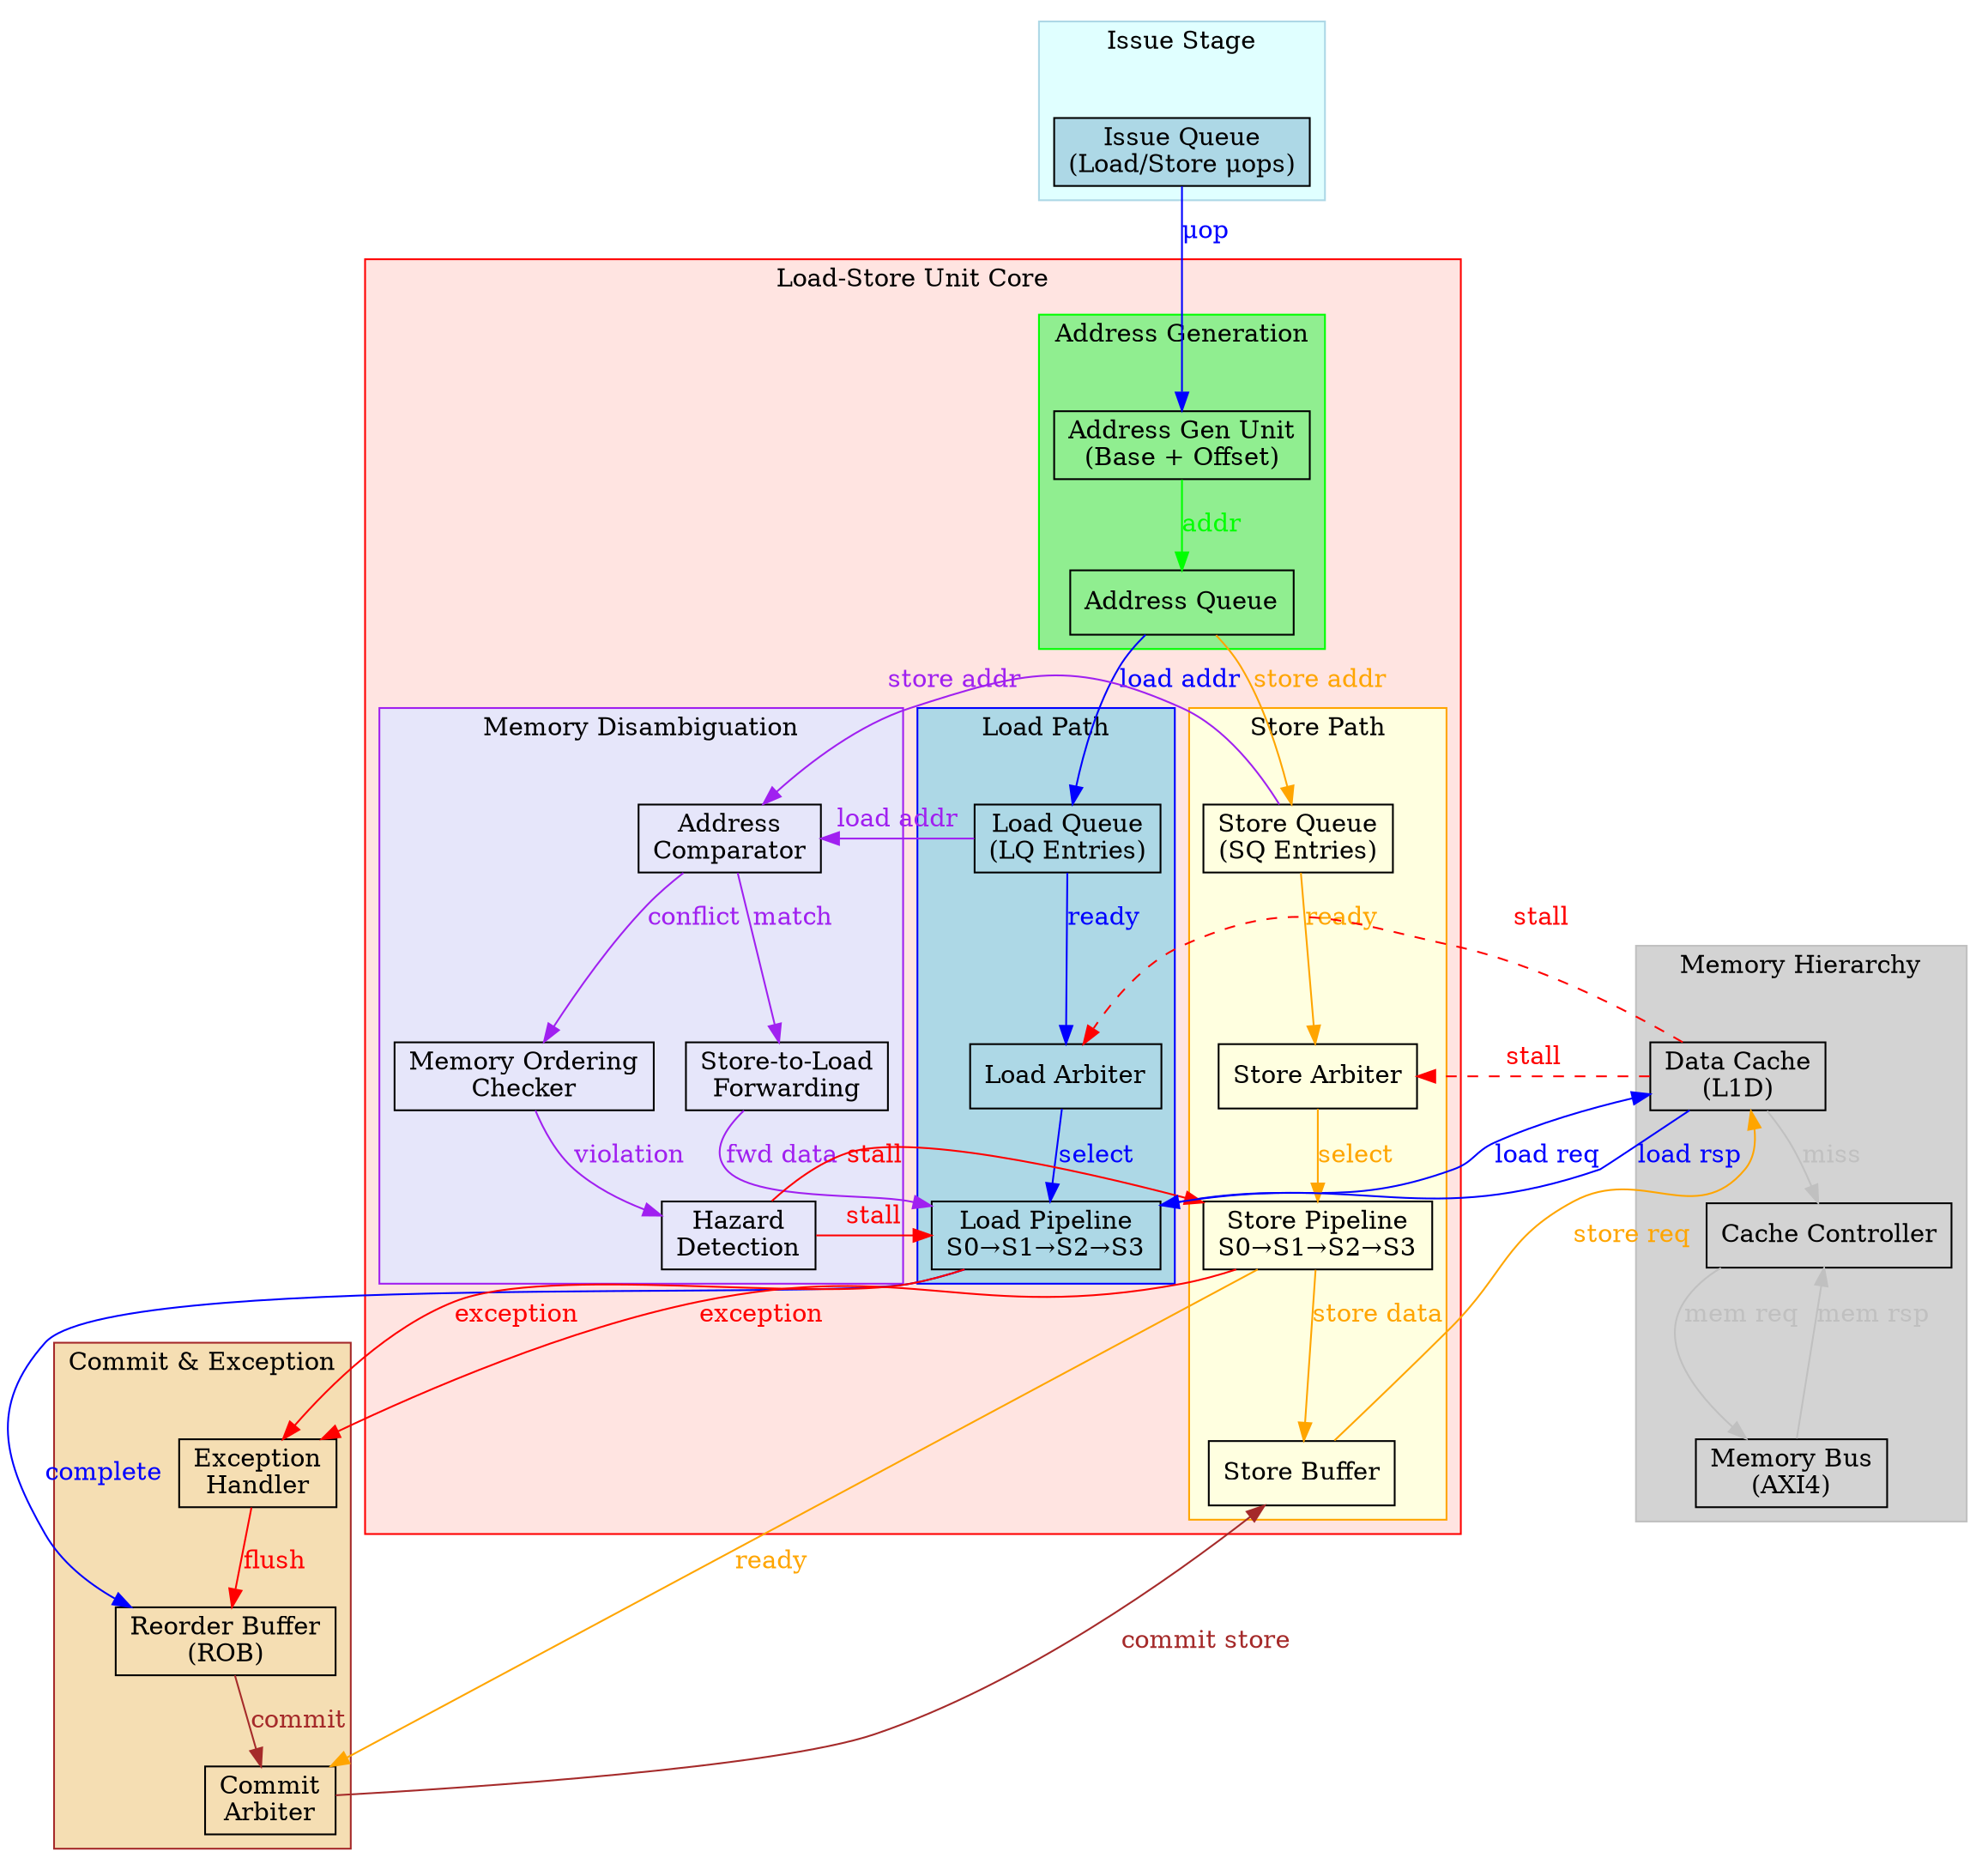 digraph LSU_Architecture {
    rankdir=TB;
    compound=true;
    node [shape=box, style=filled];
    
    // 定义颜色方案
    subgraph cluster_issue {
        label="Issue Stage";
        color=lightblue;
        style=filled;
        fillcolor=lightcyan;
        
        ISSUE [label="Issue Queue\n(Load/Store μops)", fillcolor=lightblue];
    }
    
    subgraph cluster_lsu_core {
        label="Load-Store Unit Core";
        color=red;
        style=filled;
        fillcolor=mistyrose;
        
        // Address Generation
        subgraph cluster_agu {
            label="Address Generation";
            color=green;
            style=filled;
            fillcolor=lightgreen;
            
            AGU [label="Address Gen Unit\n(Base + Offset)", fillcolor=lightgreen];
            ADDR_QUEUE [label="Address Queue", fillcolor=lightgreen];
        }
        
        // Load Queue subsystem
        subgraph cluster_load_path {
            label="Load Path";
            color=blue;
            style=filled;
            fillcolor=lightblue;
            
            LQ [label="Load Queue\n(LQ Entries)", fillcolor=lightblue];
            LOAD_PIPE [label="Load Pipeline\nS0→S1→S2→S3", fillcolor=lightblue];
            LOAD_ARB [label="Load Arbiter", fillcolor=lightblue];
        }
        
        // Store Queue subsystem  
        subgraph cluster_store_path {
            label="Store Path";
            color=orange;
            style=filled;
            fillcolor=lightyellow;
            
            SQ [label="Store Queue\n(SQ Entries)", fillcolor=lightyellow];
            STORE_PIPE [label="Store Pipeline\nS0→S1→S2→S3", fillcolor=lightyellow];
            STORE_ARB [label="Store Arbiter", fillcolor=lightyellow];
            STORE_BUFFER [label="Store Buffer", fillcolor=lightyellow];
        }
        
        // Critical interaction logic
        subgraph cluster_interaction {
            label="Memory Disambiguation";
            color=purple;
            style=filled;
            fillcolor=lavender;
            
            ADDR_CMP [label="Address\nComparator", fillcolor=lavender];
            STL_FWD [label="Store-to-Load\nForwarding", fillcolor=lavender];
            MEM_ORDER [label="Memory Ordering\nChecker", fillcolor=lavender];
            HAZARD_DET [label="Hazard\nDetection", fillcolor=lavender];
        }
    }
    
    // Memory Hierarchy
    subgraph cluster_memory {
        label="Memory Hierarchy";
        color=gray;
        style=filled;
        fillcolor=lightgray;
        
        DCACHE [label="Data Cache\n(L1D)", fillcolor=lightgray];
        DCACHE_CTRL [label="Cache Controller", fillcolor=lightgray];
        MEM_BUS [label="Memory Bus\n(AXI4)", fillcolor=lightgray];
    }
    
    // ROB and Exception handling
    subgraph cluster_commit {
        label="Commit & Exception";
        color=brown;
        style=filled;
        fillcolor=wheat;
        
        ROB [label="Reorder Buffer\n(ROB)", fillcolor=wheat];
        EXCEPTION [label="Exception\nHandler", fillcolor=wheat];
        COMMIT_ARB [label="Commit\nArbiter", fillcolor=wheat];
    }
    
    // 主要数据流
    ISSUE -> AGU [label="μop", color=blue, fontcolor=blue];
    AGU -> ADDR_QUEUE [label="addr", color=green, fontcolor=green];
    
    // Load path
    ADDR_QUEUE -> LQ [label="load addr", color=blue, fontcolor=blue];
    LQ -> LOAD_ARB [label="ready", color=blue, fontcolor=blue];
    LOAD_ARB -> LOAD_PIPE [label="select", color=blue, fontcolor=blue];
    LOAD_PIPE -> DCACHE [label="load req", color=blue, fontcolor=blue];
    DCACHE -> LOAD_PIPE [label="load rsp", color=blue, fontcolor=blue];
    
    // Store path  
    ADDR_QUEUE -> SQ [label="store addr", color=orange, fontcolor=orange];
    SQ -> STORE_ARB [label="ready", color=orange, fontcolor=orange];
    STORE_ARB -> STORE_PIPE [label="select", color=orange, fontcolor=orange];
    STORE_PIPE -> STORE_BUFFER [label="store data", color=orange, fontcolor=orange];
    STORE_BUFFER -> DCACHE [label="store req", color=orange, fontcolor=orange];
    
    // Critical interactions (双向)
    LQ -> ADDR_CMP [label="load addr", color=purple, fontcolor=purple];
    SQ -> ADDR_CMP [label="store addr", color=purple, fontcolor=purple];
    ADDR_CMP -> STL_FWD [label="match", color=purple, fontcolor=purple];
    STL_FWD -> LOAD_PIPE [label="fwd data", color=purple, fontcolor=purple];
    
    ADDR_CMP -> MEM_ORDER [label="conflict", color=purple, fontcolor=purple];
    MEM_ORDER -> HAZARD_DET [label="violation", color=purple, fontcolor=purple];
    HAZARD_DET -> LOAD_PIPE [label="stall", color=red, fontcolor=red];
    HAZARD_DET -> STORE_PIPE [label="stall", color=red, fontcolor=red];
    
    // ROB interactions
    LOAD_PIPE -> ROB [label="complete", color=blue, fontcolor=blue];
    STORE_PIPE -> COMMIT_ARB [label="ready", color=orange, fontcolor=orange];
    ROB -> COMMIT_ARB [label="commit", color=brown, fontcolor=brown];
    COMMIT_ARB -> STORE_BUFFER [label="commit store", color=brown, fontcolor=brown];
    
    // Exception handling
    LOAD_PIPE -> EXCEPTION [label="exception", color=red, fontcolor=red];
    STORE_PIPE -> EXCEPTION [label="exception", color=red, fontcolor=red];
    EXCEPTION -> ROB [label="flush", color=red, fontcolor=red];
    
    // Memory hierarchy
    DCACHE -> DCACHE_CTRL [label="miss", color=gray, fontcolor=gray];
    DCACHE_CTRL -> MEM_BUS [label="mem req", color=gray, fontcolor=gray];
    MEM_BUS -> DCACHE_CTRL [label="mem rsp", color=gray, fontcolor=gray];
    
    // Back pressure
    DCACHE -> LOAD_ARB [label="stall", color=red, fontcolor=red, style=dashed];
    DCACHE -> STORE_ARB [label="stall", color=red, fontcolor=red, style=dashed];
}
